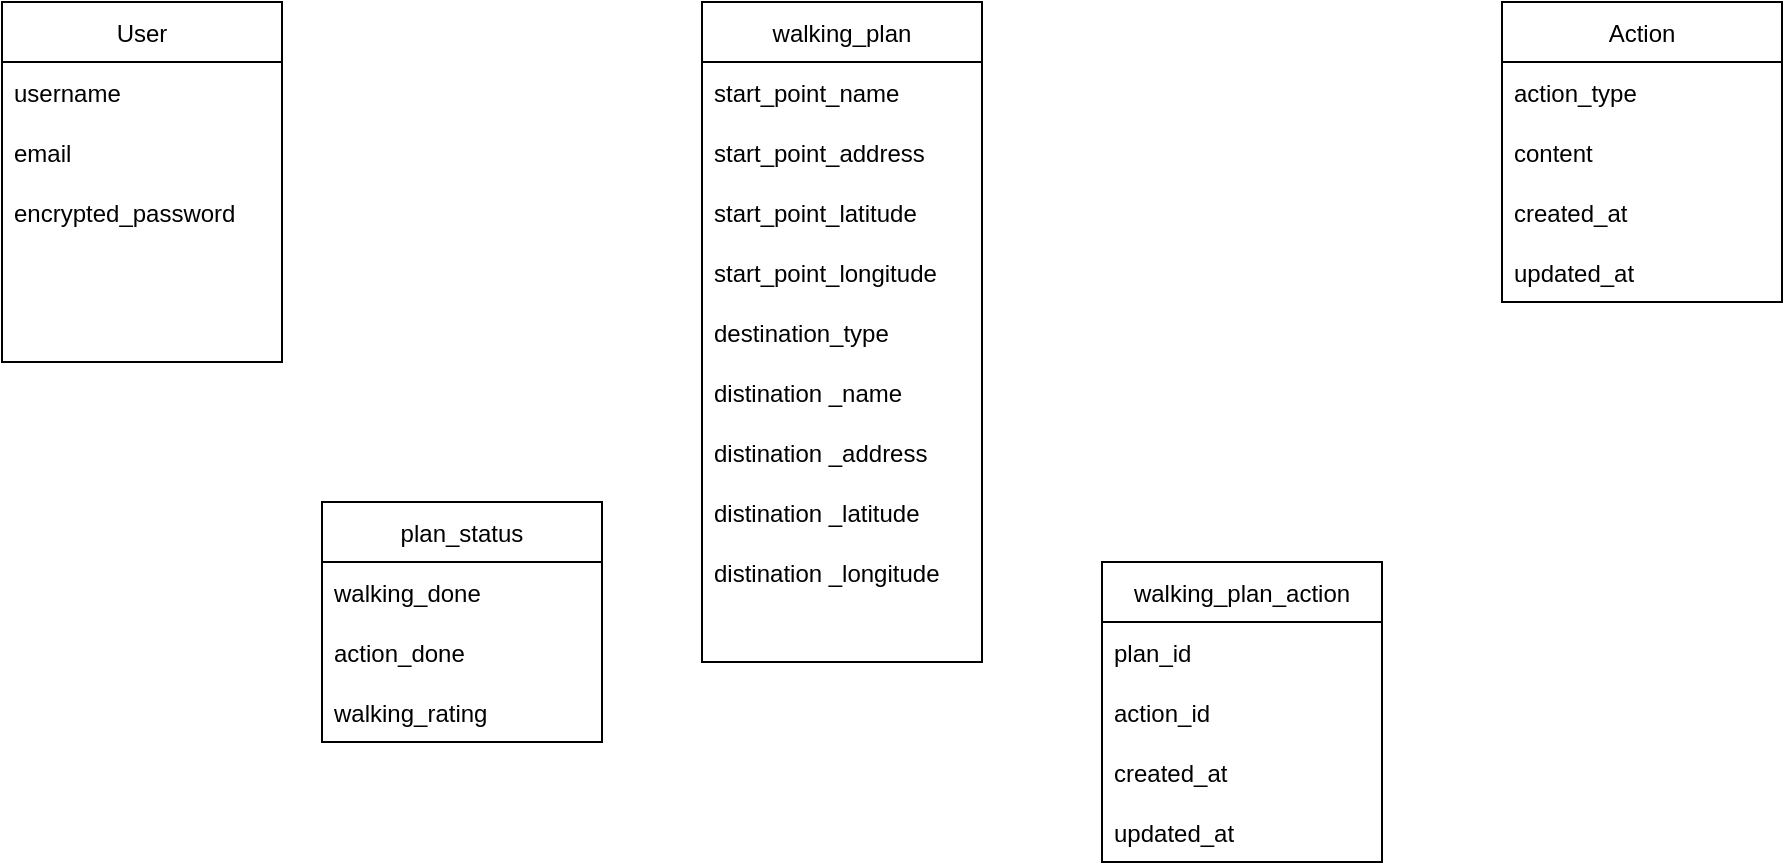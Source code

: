 <mxfile version="20.3.7" type="github">
  <diagram name="Page-1" id="9f46799a-70d6-7492-0946-bef42562c5a5">
    <mxGraphModel dx="806" dy="503" grid="1" gridSize="10" guides="1" tooltips="1" connect="1" arrows="1" fold="1" page="1" pageScale="1" pageWidth="1100" pageHeight="850" background="none" math="0" shadow="0">
      <root>
        <mxCell id="0" />
        <mxCell id="1" parent="0" />
        <mxCell id="wU3WF0d6EOxm1jETQVWZ-6" value="User" style="swimlane;fontStyle=0;childLayout=stackLayout;horizontal=1;startSize=30;horizontalStack=0;resizeParent=1;resizeParentMax=0;resizeLast=0;collapsible=1;marginBottom=0;" vertex="1" parent="1">
          <mxGeometry x="110" y="280" width="140" height="180" as="geometry" />
        </mxCell>
        <mxCell id="wU3WF0d6EOxm1jETQVWZ-7" value="username" style="text;strokeColor=none;fillColor=none;align=left;verticalAlign=middle;spacingLeft=4;spacingRight=4;overflow=hidden;points=[[0,0.5],[1,0.5]];portConstraint=eastwest;rotatable=0;" vertex="1" parent="wU3WF0d6EOxm1jETQVWZ-6">
          <mxGeometry y="30" width="140" height="30" as="geometry" />
        </mxCell>
        <mxCell id="wU3WF0d6EOxm1jETQVWZ-8" value="email" style="text;strokeColor=none;fillColor=none;align=left;verticalAlign=middle;spacingLeft=4;spacingRight=4;overflow=hidden;points=[[0,0.5],[1,0.5]];portConstraint=eastwest;rotatable=0;" vertex="1" parent="wU3WF0d6EOxm1jETQVWZ-6">
          <mxGeometry y="60" width="140" height="30" as="geometry" />
        </mxCell>
        <mxCell id="wU3WF0d6EOxm1jETQVWZ-9" value="encrypted_password" style="text;strokeColor=none;fillColor=none;align=left;verticalAlign=middle;spacingLeft=4;spacingRight=4;overflow=hidden;points=[[0,0.5],[1,0.5]];portConstraint=eastwest;rotatable=0;" vertex="1" parent="wU3WF0d6EOxm1jETQVWZ-6">
          <mxGeometry y="90" width="140" height="30" as="geometry" />
        </mxCell>
        <mxCell id="wU3WF0d6EOxm1jETQVWZ-11" style="text;strokeColor=none;fillColor=none;align=left;verticalAlign=middle;spacingLeft=4;spacingRight=4;overflow=hidden;points=[[0,0.5],[1,0.5]];portConstraint=eastwest;rotatable=0;" vertex="1" parent="wU3WF0d6EOxm1jETQVWZ-6">
          <mxGeometry y="120" width="140" height="30" as="geometry" />
        </mxCell>
        <mxCell id="wU3WF0d6EOxm1jETQVWZ-10" style="text;strokeColor=none;fillColor=none;align=left;verticalAlign=middle;spacingLeft=4;spacingRight=4;overflow=hidden;points=[[0,0.5],[1,0.5]];portConstraint=eastwest;rotatable=0;" vertex="1" parent="wU3WF0d6EOxm1jETQVWZ-6">
          <mxGeometry y="150" width="140" height="30" as="geometry" />
        </mxCell>
        <mxCell id="wU3WF0d6EOxm1jETQVWZ-12" value="walking_plan" style="swimlane;fontStyle=0;childLayout=stackLayout;horizontal=1;startSize=30;horizontalStack=0;resizeParent=1;resizeParentMax=0;resizeLast=0;collapsible=1;marginBottom=0;" vertex="1" parent="1">
          <mxGeometry x="460" y="280" width="140" height="330" as="geometry" />
        </mxCell>
        <mxCell id="wU3WF0d6EOxm1jETQVWZ-13" value="start_point_name" style="text;strokeColor=none;fillColor=none;align=left;verticalAlign=middle;spacingLeft=4;spacingRight=4;overflow=hidden;points=[[0,0.5],[1,0.5]];portConstraint=eastwest;rotatable=0;" vertex="1" parent="wU3WF0d6EOxm1jETQVWZ-12">
          <mxGeometry y="30" width="140" height="30" as="geometry" />
        </mxCell>
        <mxCell id="wU3WF0d6EOxm1jETQVWZ-23" value="start_point_address" style="text;strokeColor=none;fillColor=none;align=left;verticalAlign=middle;spacingLeft=4;spacingRight=4;overflow=hidden;points=[[0,0.5],[1,0.5]];portConstraint=eastwest;rotatable=0;" vertex="1" parent="wU3WF0d6EOxm1jETQVWZ-12">
          <mxGeometry y="60" width="140" height="30" as="geometry" />
        </mxCell>
        <mxCell id="wU3WF0d6EOxm1jETQVWZ-15" value="start_point_latitude" style="text;strokeColor=none;fillColor=none;align=left;verticalAlign=middle;spacingLeft=4;spacingRight=4;overflow=hidden;points=[[0,0.5],[1,0.5]];portConstraint=eastwest;rotatable=0;" vertex="1" parent="wU3WF0d6EOxm1jETQVWZ-12">
          <mxGeometry y="90" width="140" height="30" as="geometry" />
        </mxCell>
        <mxCell id="wU3WF0d6EOxm1jETQVWZ-22" value="start_point_longitude" style="text;strokeColor=none;fillColor=none;align=left;verticalAlign=middle;spacingLeft=4;spacingRight=4;overflow=hidden;points=[[0,0.5],[1,0.5]];portConstraint=eastwest;rotatable=0;" vertex="1" parent="wU3WF0d6EOxm1jETQVWZ-12">
          <mxGeometry y="120" width="140" height="30" as="geometry" />
        </mxCell>
        <mxCell id="wU3WF0d6EOxm1jETQVWZ-21" value="destination_type" style="text;strokeColor=none;fillColor=none;align=left;verticalAlign=middle;spacingLeft=4;spacingRight=4;overflow=hidden;points=[[0,0.5],[1,0.5]];portConstraint=eastwest;rotatable=0;" vertex="1" parent="wU3WF0d6EOxm1jETQVWZ-12">
          <mxGeometry y="150" width="140" height="30" as="geometry" />
        </mxCell>
        <mxCell id="wU3WF0d6EOxm1jETQVWZ-25" value="distination _name" style="text;strokeColor=none;fillColor=none;align=left;verticalAlign=middle;spacingLeft=4;spacingRight=4;overflow=hidden;points=[[0,0.5],[1,0.5]];portConstraint=eastwest;rotatable=0;" vertex="1" parent="wU3WF0d6EOxm1jETQVWZ-12">
          <mxGeometry y="180" width="140" height="30" as="geometry" />
        </mxCell>
        <mxCell id="wU3WF0d6EOxm1jETQVWZ-24" value="distination _address" style="text;strokeColor=none;fillColor=none;align=left;verticalAlign=middle;spacingLeft=4;spacingRight=4;overflow=hidden;points=[[0,0.5],[1,0.5]];portConstraint=eastwest;rotatable=0;" vertex="1" parent="wU3WF0d6EOxm1jETQVWZ-12">
          <mxGeometry y="210" width="140" height="30" as="geometry" />
        </mxCell>
        <mxCell id="wU3WF0d6EOxm1jETQVWZ-29" value="distination _latitude" style="text;strokeColor=none;fillColor=none;align=left;verticalAlign=middle;spacingLeft=4;spacingRight=4;overflow=hidden;points=[[0,0.5],[1,0.5]];portConstraint=eastwest;rotatable=0;" vertex="1" parent="wU3WF0d6EOxm1jETQVWZ-12">
          <mxGeometry y="240" width="140" height="30" as="geometry" />
        </mxCell>
        <mxCell id="wU3WF0d6EOxm1jETQVWZ-28" value="distination _longitude" style="text;strokeColor=none;fillColor=none;align=left;verticalAlign=middle;spacingLeft=4;spacingRight=4;overflow=hidden;points=[[0,0.5],[1,0.5]];portConstraint=eastwest;rotatable=0;" vertex="1" parent="wU3WF0d6EOxm1jETQVWZ-12">
          <mxGeometry y="270" width="140" height="30" as="geometry" />
        </mxCell>
        <mxCell id="wU3WF0d6EOxm1jETQVWZ-27" style="text;strokeColor=none;fillColor=none;align=left;verticalAlign=middle;spacingLeft=4;spacingRight=4;overflow=hidden;points=[[0,0.5],[1,0.5]];portConstraint=eastwest;rotatable=0;" vertex="1" parent="wU3WF0d6EOxm1jETQVWZ-12">
          <mxGeometry y="300" width="140" height="30" as="geometry" />
        </mxCell>
        <mxCell id="wU3WF0d6EOxm1jETQVWZ-30" value="Action" style="swimlane;fontStyle=0;childLayout=stackLayout;horizontal=1;startSize=30;horizontalStack=0;resizeParent=1;resizeParentMax=0;resizeLast=0;collapsible=1;marginBottom=0;" vertex="1" parent="1">
          <mxGeometry x="860" y="280" width="140" height="150" as="geometry" />
        </mxCell>
        <mxCell id="wU3WF0d6EOxm1jETQVWZ-31" value="action_type" style="text;strokeColor=none;fillColor=none;align=left;verticalAlign=middle;spacingLeft=4;spacingRight=4;overflow=hidden;points=[[0,0.5],[1,0.5]];portConstraint=eastwest;rotatable=0;" vertex="1" parent="wU3WF0d6EOxm1jETQVWZ-30">
          <mxGeometry y="30" width="140" height="30" as="geometry" />
        </mxCell>
        <mxCell id="wU3WF0d6EOxm1jETQVWZ-32" value="content" style="text;strokeColor=none;fillColor=none;align=left;verticalAlign=middle;spacingLeft=4;spacingRight=4;overflow=hidden;points=[[0,0.5],[1,0.5]];portConstraint=eastwest;rotatable=0;" vertex="1" parent="wU3WF0d6EOxm1jETQVWZ-30">
          <mxGeometry y="60" width="140" height="30" as="geometry" />
        </mxCell>
        <mxCell id="wU3WF0d6EOxm1jETQVWZ-33" value="created_at" style="text;strokeColor=none;fillColor=none;align=left;verticalAlign=middle;spacingLeft=4;spacingRight=4;overflow=hidden;points=[[0,0.5],[1,0.5]];portConstraint=eastwest;rotatable=0;" vertex="1" parent="wU3WF0d6EOxm1jETQVWZ-30">
          <mxGeometry y="90" width="140" height="30" as="geometry" />
        </mxCell>
        <mxCell id="wU3WF0d6EOxm1jETQVWZ-34" value="updated_at" style="text;strokeColor=none;fillColor=none;align=left;verticalAlign=middle;spacingLeft=4;spacingRight=4;overflow=hidden;points=[[0,0.5],[1,0.5]];portConstraint=eastwest;rotatable=0;" vertex="1" parent="wU3WF0d6EOxm1jETQVWZ-30">
          <mxGeometry y="120" width="140" height="30" as="geometry" />
        </mxCell>
        <mxCell id="wU3WF0d6EOxm1jETQVWZ-35" value="walking_plan_action" style="swimlane;fontStyle=0;childLayout=stackLayout;horizontal=1;startSize=30;horizontalStack=0;resizeParent=1;resizeParentMax=0;resizeLast=0;collapsible=1;marginBottom=0;" vertex="1" parent="1">
          <mxGeometry x="660" y="560" width="140" height="150" as="geometry" />
        </mxCell>
        <mxCell id="wU3WF0d6EOxm1jETQVWZ-36" value="plan_id" style="text;strokeColor=none;fillColor=none;align=left;verticalAlign=middle;spacingLeft=4;spacingRight=4;overflow=hidden;points=[[0,0.5],[1,0.5]];portConstraint=eastwest;rotatable=0;" vertex="1" parent="wU3WF0d6EOxm1jETQVWZ-35">
          <mxGeometry y="30" width="140" height="30" as="geometry" />
        </mxCell>
        <mxCell id="wU3WF0d6EOxm1jETQVWZ-37" value="action_id" style="text;strokeColor=none;fillColor=none;align=left;verticalAlign=middle;spacingLeft=4;spacingRight=4;overflow=hidden;points=[[0,0.5],[1,0.5]];portConstraint=eastwest;rotatable=0;" vertex="1" parent="wU3WF0d6EOxm1jETQVWZ-35">
          <mxGeometry y="60" width="140" height="30" as="geometry" />
        </mxCell>
        <mxCell id="wU3WF0d6EOxm1jETQVWZ-38" value="created_at" style="text;strokeColor=none;fillColor=none;align=left;verticalAlign=middle;spacingLeft=4;spacingRight=4;overflow=hidden;points=[[0,0.5],[1,0.5]];portConstraint=eastwest;rotatable=0;" vertex="1" parent="wU3WF0d6EOxm1jETQVWZ-35">
          <mxGeometry y="90" width="140" height="30" as="geometry" />
        </mxCell>
        <mxCell id="wU3WF0d6EOxm1jETQVWZ-39" value="updated_at" style="text;strokeColor=none;fillColor=none;align=left;verticalAlign=middle;spacingLeft=4;spacingRight=4;overflow=hidden;points=[[0,0.5],[1,0.5]];portConstraint=eastwest;rotatable=0;" vertex="1" parent="wU3WF0d6EOxm1jETQVWZ-35">
          <mxGeometry y="120" width="140" height="30" as="geometry" />
        </mxCell>
        <mxCell id="wU3WF0d6EOxm1jETQVWZ-40" value="plan_status" style="swimlane;fontStyle=0;childLayout=stackLayout;horizontal=1;startSize=30;horizontalStack=0;resizeParent=1;resizeParentMax=0;resizeLast=0;collapsible=1;marginBottom=0;" vertex="1" parent="1">
          <mxGeometry x="270" y="530" width="140" height="120" as="geometry" />
        </mxCell>
        <mxCell id="wU3WF0d6EOxm1jETQVWZ-41" value="walking_done" style="text;strokeColor=none;fillColor=none;align=left;verticalAlign=middle;spacingLeft=4;spacingRight=4;overflow=hidden;points=[[0,0.5],[1,0.5]];portConstraint=eastwest;rotatable=0;" vertex="1" parent="wU3WF0d6EOxm1jETQVWZ-40">
          <mxGeometry y="30" width="140" height="30" as="geometry" />
        </mxCell>
        <mxCell id="wU3WF0d6EOxm1jETQVWZ-42" value="action_done" style="text;strokeColor=none;fillColor=none;align=left;verticalAlign=middle;spacingLeft=4;spacingRight=4;overflow=hidden;points=[[0,0.5],[1,0.5]];portConstraint=eastwest;rotatable=0;" vertex="1" parent="wU3WF0d6EOxm1jETQVWZ-40">
          <mxGeometry y="60" width="140" height="30" as="geometry" />
        </mxCell>
        <mxCell id="wU3WF0d6EOxm1jETQVWZ-43" value="walking_rating" style="text;strokeColor=none;fillColor=none;align=left;verticalAlign=middle;spacingLeft=4;spacingRight=4;overflow=hidden;points=[[0,0.5],[1,0.5]];portConstraint=eastwest;rotatable=0;" vertex="1" parent="wU3WF0d6EOxm1jETQVWZ-40">
          <mxGeometry y="90" width="140" height="30" as="geometry" />
        </mxCell>
      </root>
    </mxGraphModel>
  </diagram>
</mxfile>
